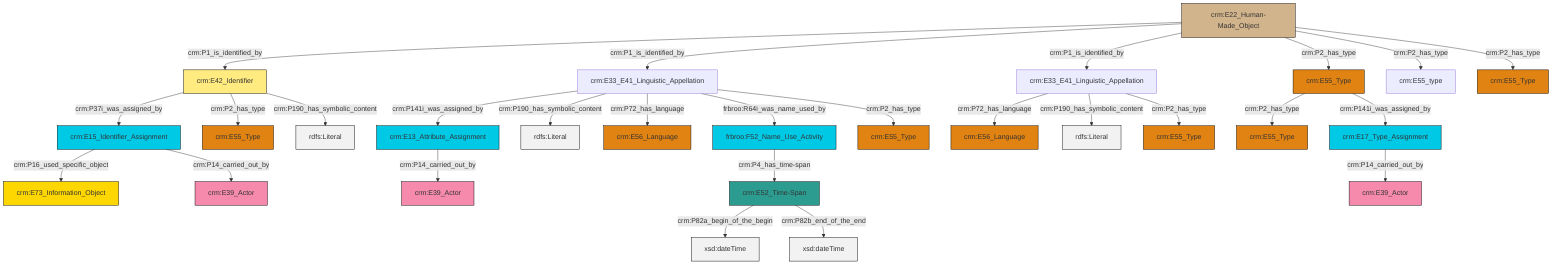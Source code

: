 graph TD
classDef Literal fill:#f2f2f2,stroke:#000000;
classDef CRM_Entity fill:#FFFFFF,stroke:#000000;
classDef Temporal_Entity fill:#00C9E6, stroke:#000000;
classDef Type fill:#E18312, stroke:#000000;
classDef Time-Span fill:#2C9C91, stroke:#000000;
classDef Appellation fill:#FFEB7F, stroke:#000000;
classDef Place fill:#008836, stroke:#000000;
classDef Persistent_Item fill:#B266B2, stroke:#000000;
classDef Conceptual_Object fill:#FFD700, stroke:#000000;
classDef Physical_Thing fill:#D2B48C, stroke:#000000;
classDef Actor fill:#f58aad, stroke:#000000;
classDef PC_Classes fill:#4ce600, stroke:#000000;
classDef Multi fill:#cccccc,stroke:#000000;

2["crm:E33_E41_Linguistic_Appellation"]:::Default -->|crm:P72_has_language| 3["crm:E56_Language"]:::Type
6["crm:E55_Type"]:::Type -->|crm:P2_has_type| 7["crm:E55_Type"]:::Type
8["crm:E52_Time-Span"]:::Time-Span -->|crm:P82a_begin_of_the_begin| 9[xsd:dateTime]:::Literal
10["crm:E17_Type_Assignment"]:::Temporal_Entity -->|crm:P14_carried_out_by| 11["crm:E39_Actor"]:::Actor
15["crm:E22_Human-Made_Object"]:::Physical_Thing -->|crm:P1_is_identified_by| 16["crm:E42_Identifier"]:::Appellation
2["crm:E33_E41_Linguistic_Appellation"]:::Default -->|crm:P190_has_symbolic_content| 18[rdfs:Literal]:::Literal
2["crm:E33_E41_Linguistic_Appellation"]:::Default -->|crm:P2_has_type| 22["crm:E55_Type"]:::Type
15["crm:E22_Human-Made_Object"]:::Physical_Thing -->|crm:P1_is_identified_by| 27["crm:E33_E41_Linguistic_Appellation"]:::Default
16["crm:E42_Identifier"]:::Appellation -->|crm:P37i_was_assigned_by| 0["crm:E15_Identifier_Assignment"]:::Temporal_Entity
28["frbroo:F52_Name_Use_Activity"]:::Temporal_Entity -->|crm:P4_has_time-span| 8["crm:E52_Time-Span"]:::Time-Span
0["crm:E15_Identifier_Assignment"]:::Temporal_Entity -->|crm:P16_used_specific_object| 32["crm:E73_Information_Object"]:::Conceptual_Object
27["crm:E33_E41_Linguistic_Appellation"]:::Default -->|crm:P141i_was_assigned_by| 33["crm:E13_Attribute_Assignment"]:::Temporal_Entity
8["crm:E52_Time-Span"]:::Time-Span -->|crm:P82b_end_of_the_end| 36[xsd:dateTime]:::Literal
33["crm:E13_Attribute_Assignment"]:::Temporal_Entity -->|crm:P14_carried_out_by| 13["crm:E39_Actor"]:::Actor
15["crm:E22_Human-Made_Object"]:::Physical_Thing -->|crm:P1_is_identified_by| 2["crm:E33_E41_Linguistic_Appellation"]:::Default
27["crm:E33_E41_Linguistic_Appellation"]:::Default -->|crm:P190_has_symbolic_content| 42[rdfs:Literal]:::Literal
0["crm:E15_Identifier_Assignment"]:::Temporal_Entity -->|crm:P14_carried_out_by| 43["crm:E39_Actor"]:::Actor
15["crm:E22_Human-Made_Object"]:::Physical_Thing -->|crm:P2_has_type| 6["crm:E55_Type"]:::Type
16["crm:E42_Identifier"]:::Appellation -->|crm:P2_has_type| 30["crm:E55_Type"]:::Type
27["crm:E33_E41_Linguistic_Appellation"]:::Default -->|crm:P72_has_language| 34["crm:E56_Language"]:::Type
15["crm:E22_Human-Made_Object"]:::Physical_Thing -->|crm:P2_has_type| 23["crm:E55_type"]:::Default
27["crm:E33_E41_Linguistic_Appellation"]:::Default -->|frbroo:R64i_was_name_used_by| 28["frbroo:F52_Name_Use_Activity"]:::Temporal_Entity
6["crm:E55_Type"]:::Type -->|crm:P141i_was_assigned_by| 10["crm:E17_Type_Assignment"]:::Temporal_Entity
15["crm:E22_Human-Made_Object"]:::Physical_Thing -->|crm:P2_has_type| 47["crm:E55_Type"]:::Type
27["crm:E33_E41_Linguistic_Appellation"]:::Default -->|crm:P2_has_type| 4["crm:E55_Type"]:::Type
16["crm:E42_Identifier"]:::Appellation -->|crm:P190_has_symbolic_content| 49[rdfs:Literal]:::Literal